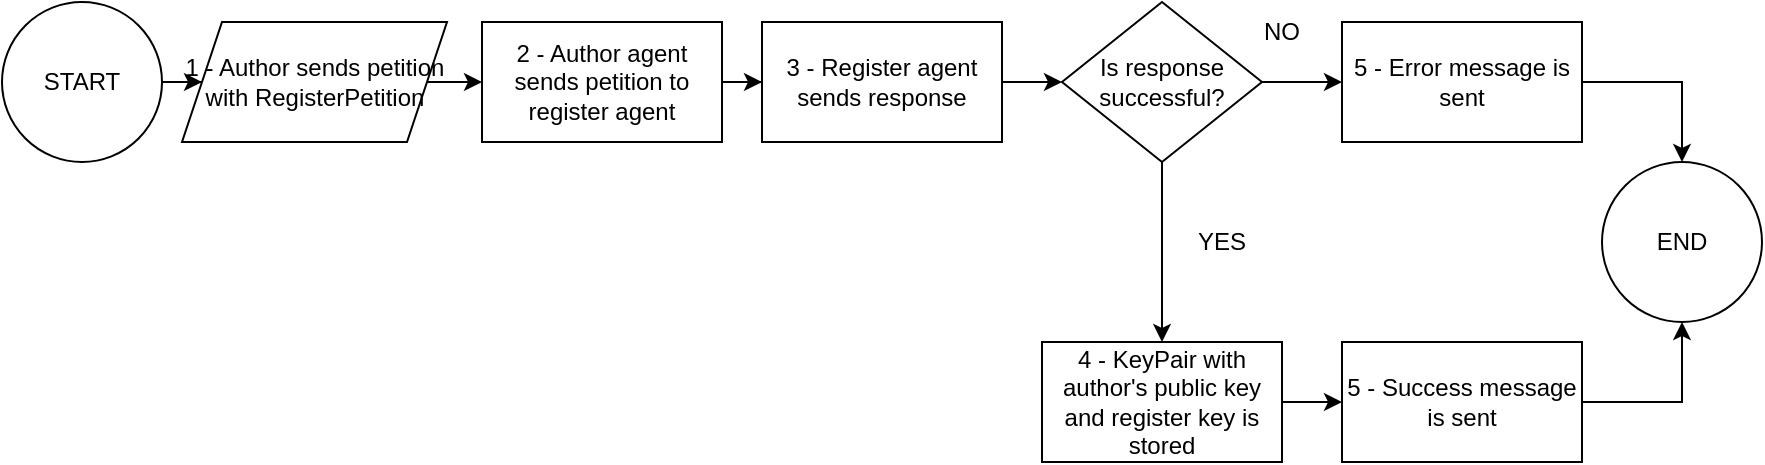 <mxfile version="20.8.5" type="device"><diagram id="qTj_2lnPYw0TuUJodjDH" name="Página-1"><mxGraphModel dx="794" dy="683" grid="1" gridSize="10" guides="1" tooltips="1" connect="1" arrows="1" fold="1" page="1" pageScale="1" pageWidth="1169" pageHeight="827" math="0" shadow="0"><root><mxCell id="0"/><mxCell id="1" parent="0"/><mxCell id="BZ1KU8LNCJj4OqcyOwoE-4" style="edgeStyle=orthogonalEdgeStyle;rounded=0;orthogonalLoop=1;jettySize=auto;html=1;exitX=1;exitY=0.5;exitDx=0;exitDy=0;" parent="1" source="BZ1KU8LNCJj4OqcyOwoE-2" target="BZ1KU8LNCJj4OqcyOwoE-3" edge="1"><mxGeometry relative="1" as="geometry"/></mxCell><mxCell id="BZ1KU8LNCJj4OqcyOwoE-2" value="START" style="ellipse;whiteSpace=wrap;html=1;aspect=fixed;" parent="1" vertex="1"><mxGeometry x="220" y="110" width="80" height="80" as="geometry"/></mxCell><mxCell id="BZ1KU8LNCJj4OqcyOwoE-6" style="edgeStyle=orthogonalEdgeStyle;rounded=0;orthogonalLoop=1;jettySize=auto;html=1;exitX=1;exitY=0.5;exitDx=0;exitDy=0;entryX=0;entryY=0.5;entryDx=0;entryDy=0;" parent="1" source="BZ1KU8LNCJj4OqcyOwoE-3" target="BZ1KU8LNCJj4OqcyOwoE-5" edge="1"><mxGeometry relative="1" as="geometry"/></mxCell><mxCell id="BZ1KU8LNCJj4OqcyOwoE-3" value="&lt;div&gt;1 - Author sends petition with RegisterPetition&lt;br&gt;&lt;/div&gt;" style="shape=parallelogram;perimeter=parallelogramPerimeter;whiteSpace=wrap;html=1;fixedSize=1;" parent="1" vertex="1"><mxGeometry x="310" y="120" width="132.5" height="60" as="geometry"/></mxCell><mxCell id="BZ1KU8LNCJj4OqcyOwoE-8" style="edgeStyle=orthogonalEdgeStyle;rounded=0;orthogonalLoop=1;jettySize=auto;html=1;exitX=1;exitY=0.5;exitDx=0;exitDy=0;" parent="1" source="BZ1KU8LNCJj4OqcyOwoE-5" target="BZ1KU8LNCJj4OqcyOwoE-7" edge="1"><mxGeometry relative="1" as="geometry"/></mxCell><mxCell id="BZ1KU8LNCJj4OqcyOwoE-5" value="2 - Author agent sends petition to register agent" style="rounded=0;whiteSpace=wrap;html=1;" parent="1" vertex="1"><mxGeometry x="460" y="120" width="120" height="60" as="geometry"/></mxCell><mxCell id="BZ1KU8LNCJj4OqcyOwoE-10" style="edgeStyle=orthogonalEdgeStyle;rounded=0;orthogonalLoop=1;jettySize=auto;html=1;exitX=1;exitY=0.5;exitDx=0;exitDy=0;entryX=0;entryY=0.5;entryDx=0;entryDy=0;" parent="1" source="BZ1KU8LNCJj4OqcyOwoE-7" target="BZ1KU8LNCJj4OqcyOwoE-9" edge="1"><mxGeometry relative="1" as="geometry"/></mxCell><mxCell id="BZ1KU8LNCJj4OqcyOwoE-7" value="3 - Register agent sends response" style="rounded=0;whiteSpace=wrap;html=1;" parent="1" vertex="1"><mxGeometry x="600" y="120" width="120" height="60" as="geometry"/></mxCell><mxCell id="BZ1KU8LNCJj4OqcyOwoE-14" style="edgeStyle=orthogonalEdgeStyle;rounded=0;orthogonalLoop=1;jettySize=auto;html=1;exitX=1;exitY=0.5;exitDx=0;exitDy=0;" parent="1" source="BZ1KU8LNCJj4OqcyOwoE-9" target="BZ1KU8LNCJj4OqcyOwoE-11" edge="1"><mxGeometry relative="1" as="geometry"/></mxCell><mxCell id="BZ1KU8LNCJj4OqcyOwoE-15" style="edgeStyle=orthogonalEdgeStyle;rounded=0;orthogonalLoop=1;jettySize=auto;html=1;exitX=0.5;exitY=1;exitDx=0;exitDy=0;entryX=0.5;entryY=0;entryDx=0;entryDy=0;" parent="1" source="BZ1KU8LNCJj4OqcyOwoE-9" target="BZ1KU8LNCJj4OqcyOwoE-12" edge="1"><mxGeometry relative="1" as="geometry"/></mxCell><mxCell id="BZ1KU8LNCJj4OqcyOwoE-9" value="Is response successful?" style="rhombus;whiteSpace=wrap;html=1;" parent="1" vertex="1"><mxGeometry x="750" y="110" width="100" height="80" as="geometry"/></mxCell><mxCell id="BZ1KU8LNCJj4OqcyOwoE-18" style="edgeStyle=orthogonalEdgeStyle;rounded=0;orthogonalLoop=1;jettySize=auto;html=1;exitX=1;exitY=0.5;exitDx=0;exitDy=0;entryX=0.5;entryY=0;entryDx=0;entryDy=0;" parent="1" source="BZ1KU8LNCJj4OqcyOwoE-11" target="BZ1KU8LNCJj4OqcyOwoE-17" edge="1"><mxGeometry relative="1" as="geometry"><mxPoint x="1120" y="190" as="targetPoint"/></mxGeometry></mxCell><mxCell id="BZ1KU8LNCJj4OqcyOwoE-11" value="5 - Error message is sent" style="rounded=0;whiteSpace=wrap;html=1;" parent="1" vertex="1"><mxGeometry x="890" y="120" width="120" height="60" as="geometry"/></mxCell><mxCell id="BZ1KU8LNCJj4OqcyOwoE-16" style="edgeStyle=orthogonalEdgeStyle;rounded=0;orthogonalLoop=1;jettySize=auto;html=1;exitX=1;exitY=0.5;exitDx=0;exitDy=0;entryX=0;entryY=0.5;entryDx=0;entryDy=0;" parent="1" source="BZ1KU8LNCJj4OqcyOwoE-12" target="BZ1KU8LNCJj4OqcyOwoE-13" edge="1"><mxGeometry relative="1" as="geometry"/></mxCell><mxCell id="BZ1KU8LNCJj4OqcyOwoE-12" value="4 - KeyPair with author's public key and register key is stored" style="rounded=0;whiteSpace=wrap;html=1;" parent="1" vertex="1"><mxGeometry x="740" y="280" width="120" height="60" as="geometry"/></mxCell><mxCell id="BZ1KU8LNCJj4OqcyOwoE-19" style="edgeStyle=orthogonalEdgeStyle;rounded=0;orthogonalLoop=1;jettySize=auto;html=1;exitX=1;exitY=0.5;exitDx=0;exitDy=0;entryX=0.5;entryY=1;entryDx=0;entryDy=0;" parent="1" source="BZ1KU8LNCJj4OqcyOwoE-13" target="BZ1KU8LNCJj4OqcyOwoE-17" edge="1"><mxGeometry relative="1" as="geometry"><mxPoint x="1120" y="270" as="targetPoint"/></mxGeometry></mxCell><mxCell id="BZ1KU8LNCJj4OqcyOwoE-13" value="5 - Success message is sent" style="rounded=0;whiteSpace=wrap;html=1;" parent="1" vertex="1"><mxGeometry x="890" y="280" width="120" height="60" as="geometry"/></mxCell><mxCell id="BZ1KU8LNCJj4OqcyOwoE-17" value="END" style="ellipse;whiteSpace=wrap;html=1;aspect=fixed;" parent="1" vertex="1"><mxGeometry x="1020" y="190" width="80" height="80" as="geometry"/></mxCell><mxCell id="eRCtBOKE4Mqv5NJQXYR9-1" value="NO" style="text;html=1;strokeColor=none;fillColor=none;align=center;verticalAlign=middle;whiteSpace=wrap;rounded=0;" vertex="1" parent="1"><mxGeometry x="830" y="110" width="60" height="30" as="geometry"/></mxCell><mxCell id="eRCtBOKE4Mqv5NJQXYR9-2" value="YES" style="text;html=1;strokeColor=none;fillColor=none;align=center;verticalAlign=middle;whiteSpace=wrap;rounded=0;" vertex="1" parent="1"><mxGeometry x="800" y="215" width="60" height="30" as="geometry"/></mxCell></root></mxGraphModel></diagram></mxfile>
